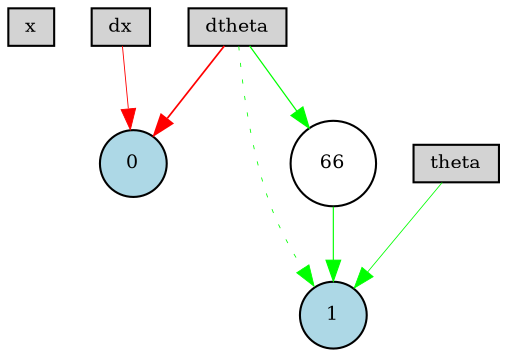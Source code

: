 digraph {
	node [fontsize=9 height=0.2 shape=circle width=0.2]
	x [fillcolor=lightgray shape=box style=filled]
	dx [fillcolor=lightgray shape=box style=filled]
	theta [fillcolor=lightgray shape=box style=filled]
	dtheta [fillcolor=lightgray shape=box style=filled]
	0 [fillcolor=lightblue style=filled]
	1 [fillcolor=lightblue style=filled]
	66 [fillcolor=white style=filled]
	dtheta -> 0 [color=red penwidth=0.8223599603115065 style=solid]
	dtheta -> 1 [color=green penwidth=0.39546952703388216 style=dotted]
	dx -> 0 [color=red penwidth=0.4277124967872862 style=solid]
	dtheta -> 66 [color=green penwidth=0.5925012029650423 style=solid]
	66 -> 1 [color=green penwidth=0.5530276197371291 style=solid]
	theta -> 1 [color=green penwidth=0.397209892524532 style=solid]
}

